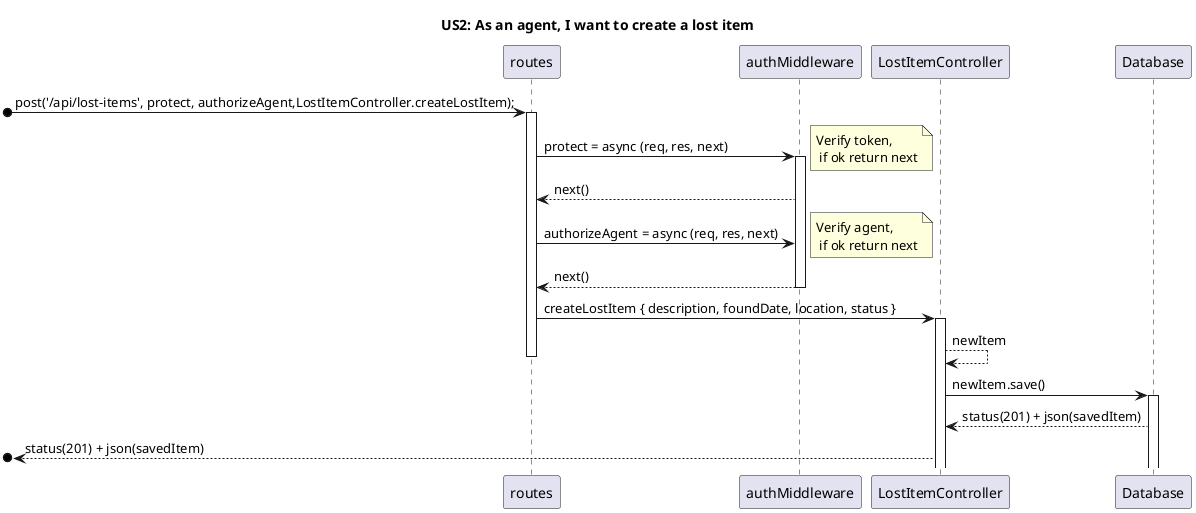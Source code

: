 @startuml
'https://plantuml.com/sequence-diagram

title US2: As an agent, I want to create a lost item


[o-> "routes": post('/api/lost-items', protect, authorizeAgent,LostItemController.createLostItem);
activate "routes"
"routes" -> "authMiddleware": protect = async (req, res, next)
note right
  Verify token,
   if ok return next
end note
activate "authMiddleware"
 "authMiddleware" --> "routes" : next()
"routes" -> "authMiddleware": authorizeAgent = async (req, res, next)
note right
  Verify agent,
   if ok return next
end note
 "authMiddleware" --> "routes" : next()
deactivate "authMiddleware"

"routes" -> "LostItemController": createLostItem { description, foundDate, location, status }
activate "LostItemController"
"LostItemController" --> "LostItemController" : newItem
deactivate "routes"
"LostItemController" -> "Database": newItem.save()
activate "Database"
"Database" --> "LostItemController" : status(201) + json(savedItem)
[o<-- "LostItemController" : status(201) + json(savedItem)

@enduml